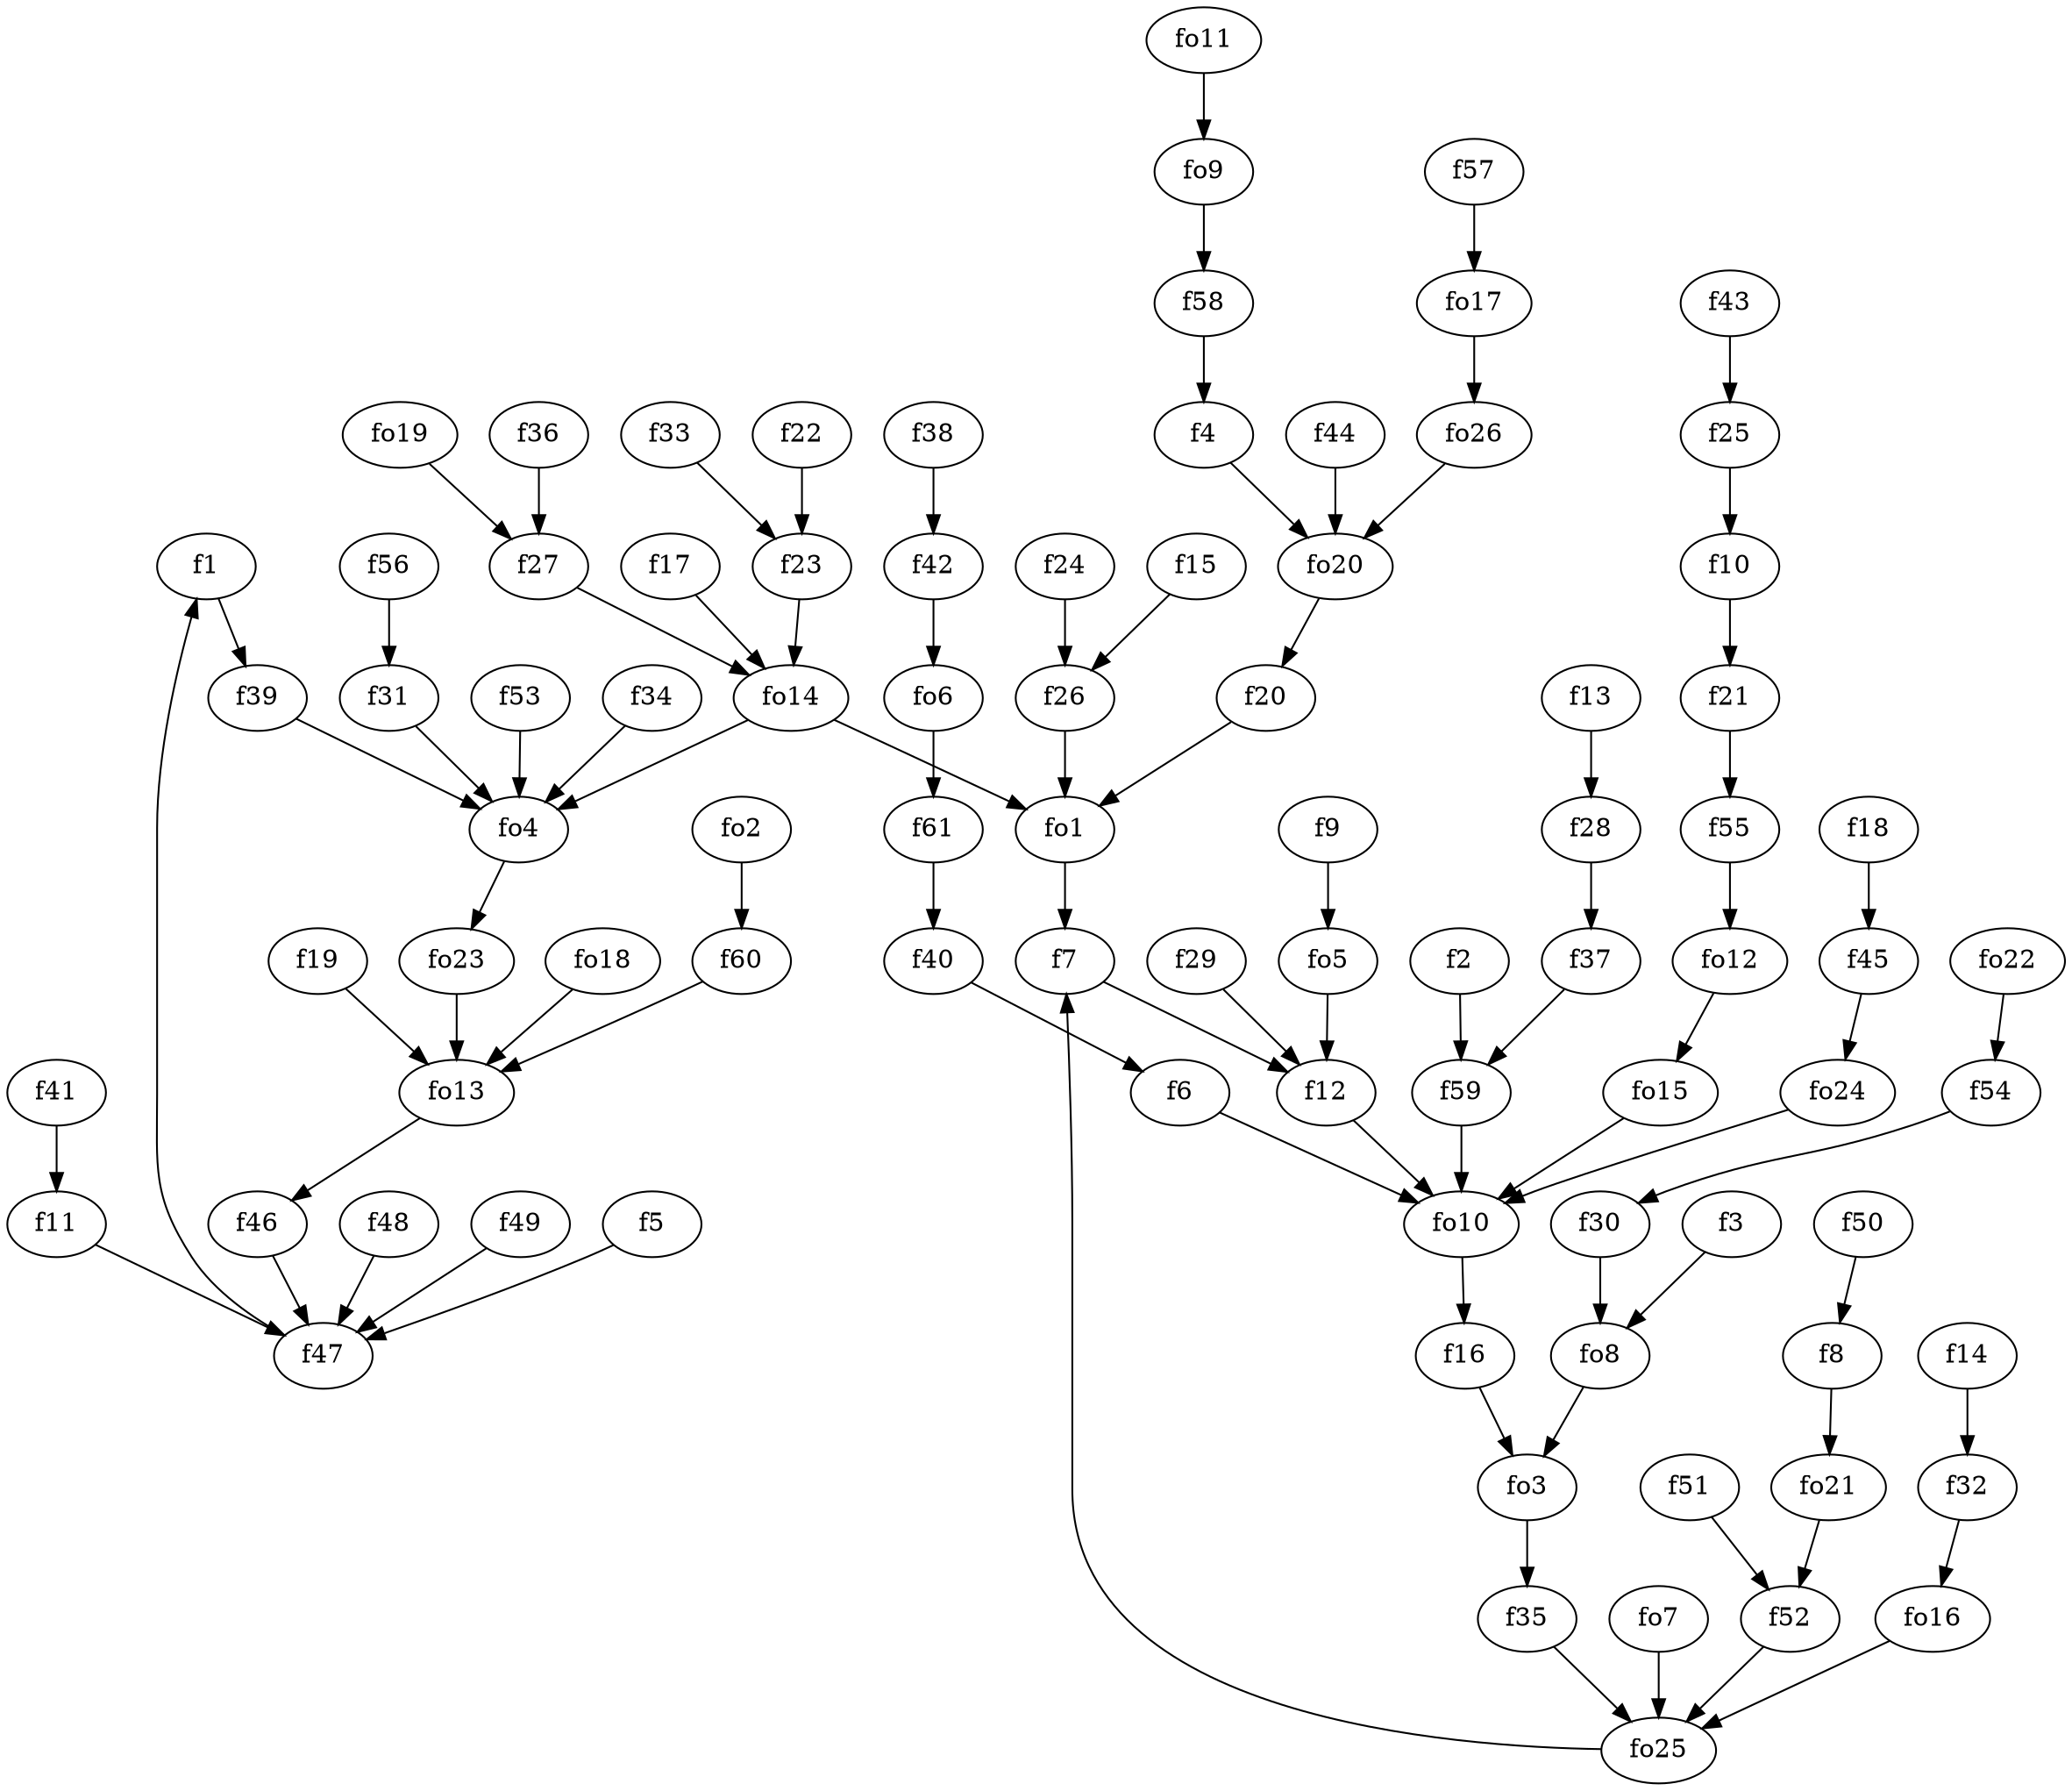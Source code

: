 strict digraph  {
f1;
f2;
f3;
f4;
f5;
f6;
f7;
f8;
f9;
f10;
f11;
f12;
f13;
f14;
f15;
f16;
f17;
f18;
f19;
f20;
f21;
f22;
f23;
f24;
f25;
f26;
f27;
f28;
f29;
f30;
f31;
f32;
f33;
f34;
f35;
f36;
f37;
f38;
f39;
f40;
f41;
f42;
f43;
f44;
f45;
f46;
f47;
f48;
f49;
f50;
f51;
f52;
f53;
f54;
f55;
f56;
f57;
f58;
f59;
f60;
f61;
fo1;
fo2;
fo3;
fo4;
fo5;
fo6;
fo7;
fo8;
fo9;
fo10;
fo11;
fo12;
fo13;
fo14;
fo15;
fo16;
fo17;
fo18;
fo19;
fo20;
fo21;
fo22;
fo23;
fo24;
fo25;
fo26;
f1 -> f39  [weight=2];
f2 -> f59  [weight=2];
f3 -> fo8  [weight=2];
f4 -> fo20  [weight=2];
f5 -> f47  [weight=2];
f6 -> fo10  [weight=2];
f7 -> f12  [weight=2];
f8 -> fo21  [weight=2];
f9 -> fo5  [weight=2];
f10 -> f21  [weight=2];
f11 -> f47  [weight=2];
f12 -> fo10  [weight=2];
f13 -> f28  [weight=2];
f14 -> f32  [weight=2];
f15 -> f26  [weight=2];
f16 -> fo3  [weight=2];
f17 -> fo14  [weight=2];
f18 -> f45  [weight=2];
f19 -> fo13  [weight=2];
f20 -> fo1  [weight=2];
f21 -> f55  [weight=2];
f22 -> f23  [weight=2];
f23 -> fo14  [weight=2];
f24 -> f26  [weight=2];
f25 -> f10  [weight=2];
f26 -> fo1  [weight=2];
f27 -> fo14  [weight=2];
f28 -> f37  [weight=2];
f29 -> f12  [weight=2];
f30 -> fo8  [weight=2];
f31 -> fo4  [weight=2];
f32 -> fo16  [weight=2];
f33 -> f23  [weight=2];
f34 -> fo4  [weight=2];
f35 -> fo25  [weight=2];
f36 -> f27  [weight=2];
f37 -> f59  [weight=2];
f38 -> f42  [weight=2];
f39 -> fo4  [weight=2];
f40 -> f6  [weight=2];
f41 -> f11  [weight=2];
f42 -> fo6  [weight=2];
f43 -> f25  [weight=2];
f44 -> fo20  [weight=2];
f45 -> fo24  [weight=2];
f46 -> f47  [weight=2];
f47 -> f1  [weight=2];
f48 -> f47  [weight=2];
f49 -> f47  [weight=2];
f50 -> f8  [weight=2];
f51 -> f52  [weight=2];
f52 -> fo25  [weight=2];
f53 -> fo4  [weight=2];
f54 -> f30  [weight=2];
f55 -> fo12  [weight=2];
f56 -> f31  [weight=2];
f57 -> fo17  [weight=2];
f58 -> f4  [weight=2];
f59 -> fo10  [weight=2];
f60 -> fo13  [weight=2];
f61 -> f40  [weight=2];
fo1 -> f7  [weight=2];
fo2 -> f60  [weight=2];
fo3 -> f35  [weight=2];
fo4 -> fo23  [weight=2];
fo5 -> f12  [weight=2];
fo6 -> f61  [weight=2];
fo7 -> fo25  [weight=2];
fo8 -> fo3  [weight=2];
fo9 -> f58  [weight=2];
fo10 -> f16  [weight=2];
fo11 -> fo9  [weight=2];
fo12 -> fo15  [weight=2];
fo13 -> f46  [weight=2];
fo14 -> fo4  [weight=2];
fo14 -> fo1  [weight=2];
fo15 -> fo10  [weight=2];
fo16 -> fo25  [weight=2];
fo17 -> fo26  [weight=2];
fo18 -> fo13  [weight=2];
fo19 -> f27  [weight=2];
fo20 -> f20  [weight=2];
fo21 -> f52  [weight=2];
fo22 -> f54  [weight=2];
fo23 -> fo13  [weight=2];
fo24 -> fo10  [weight=2];
fo25 -> f7  [weight=2];
fo26 -> fo20  [weight=2];
}
